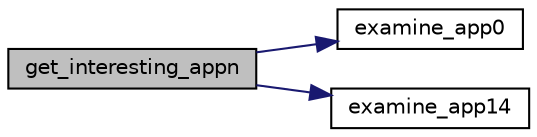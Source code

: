 digraph "get_interesting_appn"
{
 // LATEX_PDF_SIZE
  bgcolor="transparent";
  edge [fontname="Helvetica",fontsize="10",labelfontname="Helvetica",labelfontsize="10"];
  node [fontname="Helvetica",fontsize="10",shape=record];
  rankdir="LR";
  Node41 [label="get_interesting_appn",height=0.2,width=0.4,color="black", fillcolor="grey75", style="filled", fontcolor="black",tooltip=" "];
  Node41 -> Node42 [color="midnightblue",fontsize="10",style="solid"];
  Node42 [label="examine_app0",height=0.2,width=0.4,color="black",URL="$jdmarker_8c.html#a95585da4af8c67557d1b243176a1cc2f",tooltip=" "];
  Node41 -> Node43 [color="midnightblue",fontsize="10",style="solid"];
  Node43 [label="examine_app14",height=0.2,width=0.4,color="black",URL="$jdmarker_8c.html#ad97698848844246d3361765025172931",tooltip=" "];
}

